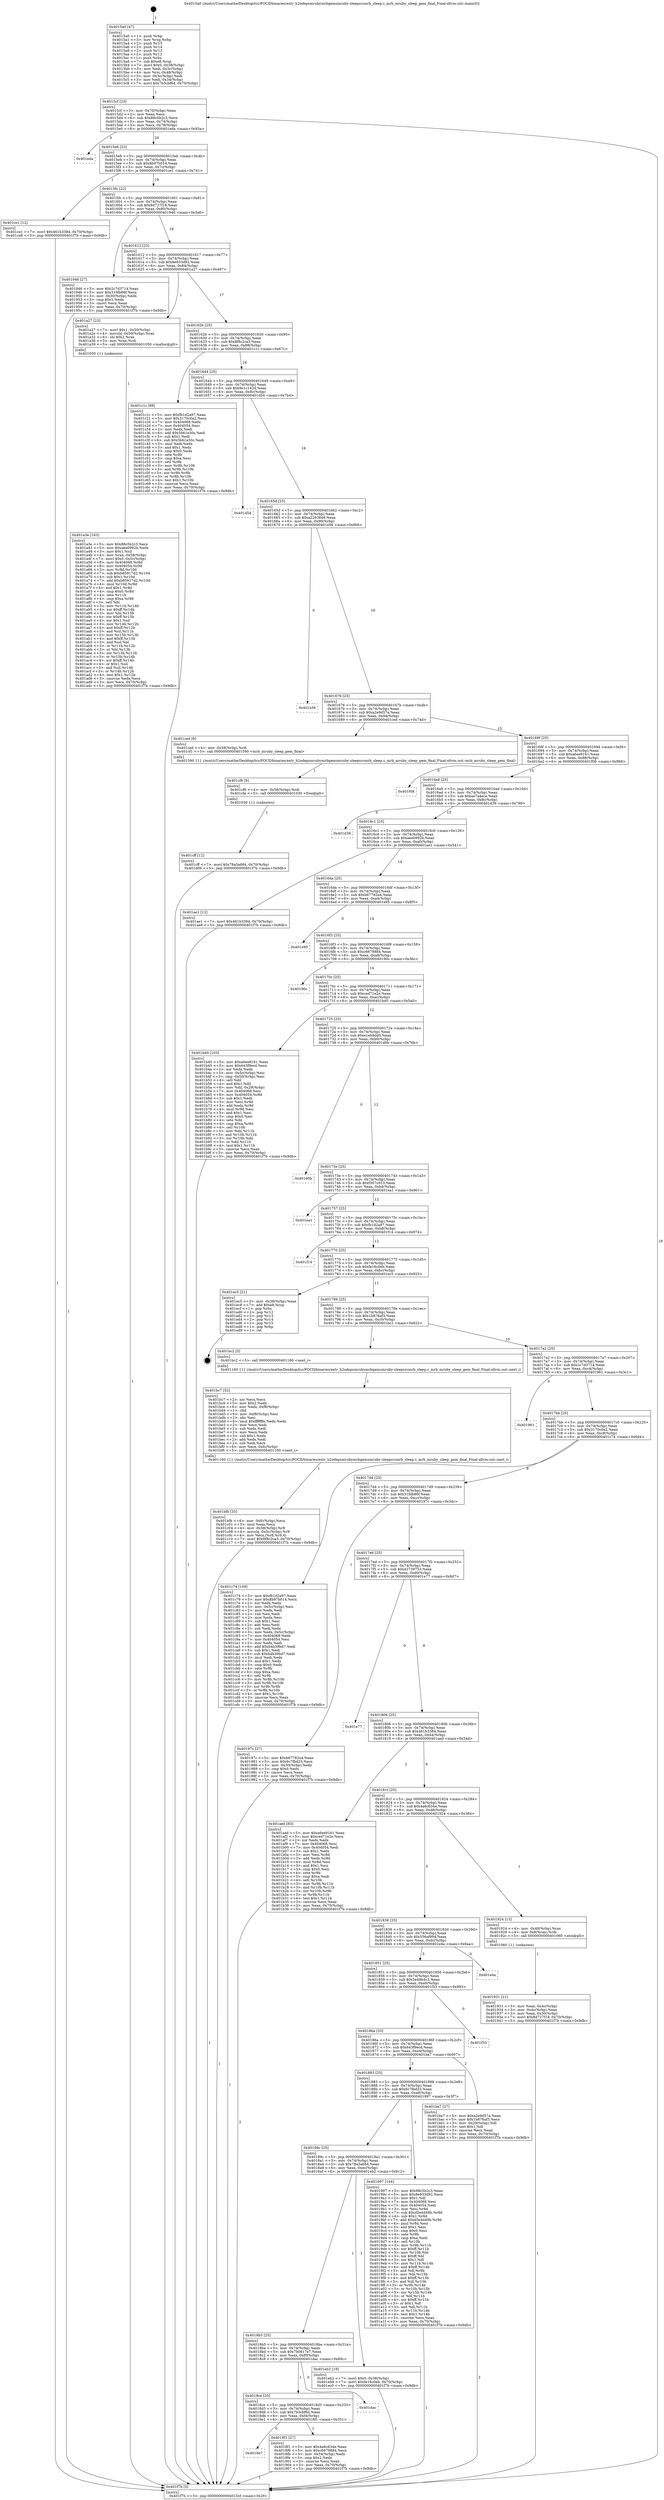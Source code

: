 digraph "0x4015a0" {
  label = "0x4015a0 (/mnt/c/Users/mathe/Desktop/tcc/POCII/binaries/extr_h2odepsmrubymrbgemsmruby-sleepsrcmrb_sleep.c_mrb_mruby_sleep_gem_final_Final-ollvm.out::main(0))"
  labelloc = "t"
  node[shape=record]

  Entry [label="",width=0.3,height=0.3,shape=circle,fillcolor=black,style=filled]
  "0x4015cf" [label="{
     0x4015cf [23]\l
     | [instrs]\l
     &nbsp;&nbsp;0x4015cf \<+3\>: mov -0x70(%rbp),%eax\l
     &nbsp;&nbsp;0x4015d2 \<+2\>: mov %eax,%ecx\l
     &nbsp;&nbsp;0x4015d4 \<+6\>: sub $0x88c5b2c3,%ecx\l
     &nbsp;&nbsp;0x4015da \<+3\>: mov %eax,-0x74(%rbp)\l
     &nbsp;&nbsp;0x4015dd \<+3\>: mov %ecx,-0x78(%rbp)\l
     &nbsp;&nbsp;0x4015e0 \<+6\>: je 0000000000401eda \<main+0x93a\>\l
  }"]
  "0x401eda" [label="{
     0x401eda\l
  }", style=dashed]
  "0x4015e6" [label="{
     0x4015e6 [22]\l
     | [instrs]\l
     &nbsp;&nbsp;0x4015e6 \<+5\>: jmp 00000000004015eb \<main+0x4b\>\l
     &nbsp;&nbsp;0x4015eb \<+3\>: mov -0x74(%rbp),%eax\l
     &nbsp;&nbsp;0x4015ee \<+5\>: sub $0x8b97b014,%eax\l
     &nbsp;&nbsp;0x4015f3 \<+3\>: mov %eax,-0x7c(%rbp)\l
     &nbsp;&nbsp;0x4015f6 \<+6\>: je 0000000000401ce1 \<main+0x741\>\l
  }"]
  Exit [label="",width=0.3,height=0.3,shape=circle,fillcolor=black,style=filled,peripheries=2]
  "0x401ce1" [label="{
     0x401ce1 [12]\l
     | [instrs]\l
     &nbsp;&nbsp;0x401ce1 \<+7\>: movl $0x461b3384,-0x70(%rbp)\l
     &nbsp;&nbsp;0x401ce8 \<+5\>: jmp 0000000000401f7b \<main+0x9db\>\l
  }"]
  "0x4015fc" [label="{
     0x4015fc [22]\l
     | [instrs]\l
     &nbsp;&nbsp;0x4015fc \<+5\>: jmp 0000000000401601 \<main+0x61\>\l
     &nbsp;&nbsp;0x401601 \<+3\>: mov -0x74(%rbp),%eax\l
     &nbsp;&nbsp;0x401604 \<+5\>: sub $0x8d727f18,%eax\l
     &nbsp;&nbsp;0x401609 \<+3\>: mov %eax,-0x80(%rbp)\l
     &nbsp;&nbsp;0x40160c \<+6\>: je 0000000000401946 \<main+0x3a6\>\l
  }"]
  "0x401cff" [label="{
     0x401cff [12]\l
     | [instrs]\l
     &nbsp;&nbsp;0x401cff \<+7\>: movl $0x78a5a684,-0x70(%rbp)\l
     &nbsp;&nbsp;0x401d06 \<+5\>: jmp 0000000000401f7b \<main+0x9db\>\l
  }"]
  "0x401946" [label="{
     0x401946 [27]\l
     | [instrs]\l
     &nbsp;&nbsp;0x401946 \<+5\>: mov $0x2c7d3714,%eax\l
     &nbsp;&nbsp;0x40194b \<+5\>: mov $0x31fdb86f,%ecx\l
     &nbsp;&nbsp;0x401950 \<+3\>: mov -0x30(%rbp),%edx\l
     &nbsp;&nbsp;0x401953 \<+3\>: cmp $0x1,%edx\l
     &nbsp;&nbsp;0x401956 \<+3\>: cmovl %ecx,%eax\l
     &nbsp;&nbsp;0x401959 \<+3\>: mov %eax,-0x70(%rbp)\l
     &nbsp;&nbsp;0x40195c \<+5\>: jmp 0000000000401f7b \<main+0x9db\>\l
  }"]
  "0x401612" [label="{
     0x401612 [25]\l
     | [instrs]\l
     &nbsp;&nbsp;0x401612 \<+5\>: jmp 0000000000401617 \<main+0x77\>\l
     &nbsp;&nbsp;0x401617 \<+3\>: mov -0x74(%rbp),%eax\l
     &nbsp;&nbsp;0x40161a \<+5\>: sub $0x8e933d92,%eax\l
     &nbsp;&nbsp;0x40161f \<+6\>: mov %eax,-0x84(%rbp)\l
     &nbsp;&nbsp;0x401625 \<+6\>: je 0000000000401a27 \<main+0x487\>\l
  }"]
  "0x401cf6" [label="{
     0x401cf6 [9]\l
     | [instrs]\l
     &nbsp;&nbsp;0x401cf6 \<+4\>: mov -0x58(%rbp),%rdi\l
     &nbsp;&nbsp;0x401cfa \<+5\>: call 0000000000401030 \<free@plt\>\l
     | [calls]\l
     &nbsp;&nbsp;0x401030 \{1\} (unknown)\l
  }"]
  "0x401a27" [label="{
     0x401a27 [23]\l
     | [instrs]\l
     &nbsp;&nbsp;0x401a27 \<+7\>: movl $0x1,-0x50(%rbp)\l
     &nbsp;&nbsp;0x401a2e \<+4\>: movslq -0x50(%rbp),%rax\l
     &nbsp;&nbsp;0x401a32 \<+4\>: shl $0x2,%rax\l
     &nbsp;&nbsp;0x401a36 \<+3\>: mov %rax,%rdi\l
     &nbsp;&nbsp;0x401a39 \<+5\>: call 0000000000401050 \<malloc@plt\>\l
     | [calls]\l
     &nbsp;&nbsp;0x401050 \{1\} (unknown)\l
  }"]
  "0x40162b" [label="{
     0x40162b [25]\l
     | [instrs]\l
     &nbsp;&nbsp;0x40162b \<+5\>: jmp 0000000000401630 \<main+0x90\>\l
     &nbsp;&nbsp;0x401630 \<+3\>: mov -0x74(%rbp),%eax\l
     &nbsp;&nbsp;0x401633 \<+5\>: sub $0x8f8c2ca3,%eax\l
     &nbsp;&nbsp;0x401638 \<+6\>: mov %eax,-0x88(%rbp)\l
     &nbsp;&nbsp;0x40163e \<+6\>: je 0000000000401c1c \<main+0x67c\>\l
  }"]
  "0x401bfb" [label="{
     0x401bfb [33]\l
     | [instrs]\l
     &nbsp;&nbsp;0x401bfb \<+6\>: mov -0xfc(%rbp),%ecx\l
     &nbsp;&nbsp;0x401c01 \<+3\>: imul %eax,%ecx\l
     &nbsp;&nbsp;0x401c04 \<+4\>: mov -0x58(%rbp),%r8\l
     &nbsp;&nbsp;0x401c08 \<+4\>: movslq -0x5c(%rbp),%r9\l
     &nbsp;&nbsp;0x401c0c \<+4\>: mov %ecx,(%r8,%r9,4)\l
     &nbsp;&nbsp;0x401c10 \<+7\>: movl $0x8f8c2ca3,-0x70(%rbp)\l
     &nbsp;&nbsp;0x401c17 \<+5\>: jmp 0000000000401f7b \<main+0x9db\>\l
  }"]
  "0x401c1c" [label="{
     0x401c1c [88]\l
     | [instrs]\l
     &nbsp;&nbsp;0x401c1c \<+5\>: mov $0xfb1d2a97,%eax\l
     &nbsp;&nbsp;0x401c21 \<+5\>: mov $0x3170c0a2,%ecx\l
     &nbsp;&nbsp;0x401c26 \<+7\>: mov 0x404068,%edx\l
     &nbsp;&nbsp;0x401c2d \<+7\>: mov 0x404054,%esi\l
     &nbsp;&nbsp;0x401c34 \<+2\>: mov %edx,%edi\l
     &nbsp;&nbsp;0x401c36 \<+6\>: add $0x5b61e30c,%edi\l
     &nbsp;&nbsp;0x401c3c \<+3\>: sub $0x1,%edi\l
     &nbsp;&nbsp;0x401c3f \<+6\>: sub $0x5b61e30c,%edi\l
     &nbsp;&nbsp;0x401c45 \<+3\>: imul %edi,%edx\l
     &nbsp;&nbsp;0x401c48 \<+3\>: and $0x1,%edx\l
     &nbsp;&nbsp;0x401c4b \<+3\>: cmp $0x0,%edx\l
     &nbsp;&nbsp;0x401c4e \<+4\>: sete %r8b\l
     &nbsp;&nbsp;0x401c52 \<+3\>: cmp $0xa,%esi\l
     &nbsp;&nbsp;0x401c55 \<+4\>: setl %r9b\l
     &nbsp;&nbsp;0x401c59 \<+3\>: mov %r8b,%r10b\l
     &nbsp;&nbsp;0x401c5c \<+3\>: and %r9b,%r10b\l
     &nbsp;&nbsp;0x401c5f \<+3\>: xor %r9b,%r8b\l
     &nbsp;&nbsp;0x401c62 \<+3\>: or %r8b,%r10b\l
     &nbsp;&nbsp;0x401c65 \<+4\>: test $0x1,%r10b\l
     &nbsp;&nbsp;0x401c69 \<+3\>: cmovne %ecx,%eax\l
     &nbsp;&nbsp;0x401c6c \<+3\>: mov %eax,-0x70(%rbp)\l
     &nbsp;&nbsp;0x401c6f \<+5\>: jmp 0000000000401f7b \<main+0x9db\>\l
  }"]
  "0x401644" [label="{
     0x401644 [25]\l
     | [instrs]\l
     &nbsp;&nbsp;0x401644 \<+5\>: jmp 0000000000401649 \<main+0xa9\>\l
     &nbsp;&nbsp;0x401649 \<+3\>: mov -0x74(%rbp),%eax\l
     &nbsp;&nbsp;0x40164c \<+5\>: sub $0x9e1c142d,%eax\l
     &nbsp;&nbsp;0x401651 \<+6\>: mov %eax,-0x8c(%rbp)\l
     &nbsp;&nbsp;0x401657 \<+6\>: je 0000000000401d54 \<main+0x7b4\>\l
  }"]
  "0x401bc7" [label="{
     0x401bc7 [52]\l
     | [instrs]\l
     &nbsp;&nbsp;0x401bc7 \<+2\>: xor %ecx,%ecx\l
     &nbsp;&nbsp;0x401bc9 \<+5\>: mov $0x2,%edx\l
     &nbsp;&nbsp;0x401bce \<+6\>: mov %edx,-0xf8(%rbp)\l
     &nbsp;&nbsp;0x401bd4 \<+1\>: cltd\l
     &nbsp;&nbsp;0x401bd5 \<+6\>: mov -0xf8(%rbp),%esi\l
     &nbsp;&nbsp;0x401bdb \<+2\>: idiv %esi\l
     &nbsp;&nbsp;0x401bdd \<+6\>: imul $0xfffffffe,%edx,%edx\l
     &nbsp;&nbsp;0x401be3 \<+2\>: mov %ecx,%edi\l
     &nbsp;&nbsp;0x401be5 \<+2\>: sub %edx,%edi\l
     &nbsp;&nbsp;0x401be7 \<+2\>: mov %ecx,%edx\l
     &nbsp;&nbsp;0x401be9 \<+3\>: sub $0x1,%edx\l
     &nbsp;&nbsp;0x401bec \<+2\>: add %edx,%edi\l
     &nbsp;&nbsp;0x401bee \<+2\>: sub %edi,%ecx\l
     &nbsp;&nbsp;0x401bf0 \<+6\>: mov %ecx,-0xfc(%rbp)\l
     &nbsp;&nbsp;0x401bf6 \<+5\>: call 0000000000401160 \<next_i\>\l
     | [calls]\l
     &nbsp;&nbsp;0x401160 \{1\} (/mnt/c/Users/mathe/Desktop/tcc/POCII/binaries/extr_h2odepsmrubymrbgemsmruby-sleepsrcmrb_sleep.c_mrb_mruby_sleep_gem_final_Final-ollvm.out::next_i)\l
  }"]
  "0x401d54" [label="{
     0x401d54\l
  }", style=dashed]
  "0x40165d" [label="{
     0x40165d [25]\l
     | [instrs]\l
     &nbsp;&nbsp;0x40165d \<+5\>: jmp 0000000000401662 \<main+0xc2\>\l
     &nbsp;&nbsp;0x401662 \<+3\>: mov -0x74(%rbp),%eax\l
     &nbsp;&nbsp;0x401665 \<+5\>: sub $0xa2263848,%eax\l
     &nbsp;&nbsp;0x40166a \<+6\>: mov %eax,-0x90(%rbp)\l
     &nbsp;&nbsp;0x401670 \<+6\>: je 0000000000401e56 \<main+0x8b6\>\l
  }"]
  "0x401a3e" [label="{
     0x401a3e [163]\l
     | [instrs]\l
     &nbsp;&nbsp;0x401a3e \<+5\>: mov $0x88c5b2c3,%ecx\l
     &nbsp;&nbsp;0x401a43 \<+5\>: mov $0xaee0992b,%edx\l
     &nbsp;&nbsp;0x401a48 \<+3\>: mov $0x1,%sil\l
     &nbsp;&nbsp;0x401a4b \<+4\>: mov %rax,-0x58(%rbp)\l
     &nbsp;&nbsp;0x401a4f \<+7\>: movl $0x0,-0x5c(%rbp)\l
     &nbsp;&nbsp;0x401a56 \<+8\>: mov 0x404068,%r8d\l
     &nbsp;&nbsp;0x401a5e \<+8\>: mov 0x404054,%r9d\l
     &nbsp;&nbsp;0x401a66 \<+3\>: mov %r8d,%r10d\l
     &nbsp;&nbsp;0x401a69 \<+7\>: sub $0xb85917d2,%r10d\l
     &nbsp;&nbsp;0x401a70 \<+4\>: sub $0x1,%r10d\l
     &nbsp;&nbsp;0x401a74 \<+7\>: add $0xb85917d2,%r10d\l
     &nbsp;&nbsp;0x401a7b \<+4\>: imul %r10d,%r8d\l
     &nbsp;&nbsp;0x401a7f \<+4\>: and $0x1,%r8d\l
     &nbsp;&nbsp;0x401a83 \<+4\>: cmp $0x0,%r8d\l
     &nbsp;&nbsp;0x401a87 \<+4\>: sete %r11b\l
     &nbsp;&nbsp;0x401a8b \<+4\>: cmp $0xa,%r9d\l
     &nbsp;&nbsp;0x401a8f \<+3\>: setl %bl\l
     &nbsp;&nbsp;0x401a92 \<+3\>: mov %r11b,%r14b\l
     &nbsp;&nbsp;0x401a95 \<+4\>: xor $0xff,%r14b\l
     &nbsp;&nbsp;0x401a99 \<+3\>: mov %bl,%r15b\l
     &nbsp;&nbsp;0x401a9c \<+4\>: xor $0xff,%r15b\l
     &nbsp;&nbsp;0x401aa0 \<+4\>: xor $0x1,%sil\l
     &nbsp;&nbsp;0x401aa4 \<+3\>: mov %r14b,%r12b\l
     &nbsp;&nbsp;0x401aa7 \<+4\>: and $0xff,%r12b\l
     &nbsp;&nbsp;0x401aab \<+3\>: and %sil,%r11b\l
     &nbsp;&nbsp;0x401aae \<+3\>: mov %r15b,%r13b\l
     &nbsp;&nbsp;0x401ab1 \<+4\>: and $0xff,%r13b\l
     &nbsp;&nbsp;0x401ab5 \<+3\>: and %sil,%bl\l
     &nbsp;&nbsp;0x401ab8 \<+3\>: or %r11b,%r12b\l
     &nbsp;&nbsp;0x401abb \<+3\>: or %bl,%r13b\l
     &nbsp;&nbsp;0x401abe \<+3\>: xor %r13b,%r12b\l
     &nbsp;&nbsp;0x401ac1 \<+3\>: or %r15b,%r14b\l
     &nbsp;&nbsp;0x401ac4 \<+4\>: xor $0xff,%r14b\l
     &nbsp;&nbsp;0x401ac8 \<+4\>: or $0x1,%sil\l
     &nbsp;&nbsp;0x401acc \<+3\>: and %sil,%r14b\l
     &nbsp;&nbsp;0x401acf \<+3\>: or %r14b,%r12b\l
     &nbsp;&nbsp;0x401ad2 \<+4\>: test $0x1,%r12b\l
     &nbsp;&nbsp;0x401ad6 \<+3\>: cmovne %edx,%ecx\l
     &nbsp;&nbsp;0x401ad9 \<+3\>: mov %ecx,-0x70(%rbp)\l
     &nbsp;&nbsp;0x401adc \<+5\>: jmp 0000000000401f7b \<main+0x9db\>\l
  }"]
  "0x401e56" [label="{
     0x401e56\l
  }", style=dashed]
  "0x401676" [label="{
     0x401676 [25]\l
     | [instrs]\l
     &nbsp;&nbsp;0x401676 \<+5\>: jmp 000000000040167b \<main+0xdb\>\l
     &nbsp;&nbsp;0x40167b \<+3\>: mov -0x74(%rbp),%eax\l
     &nbsp;&nbsp;0x40167e \<+5\>: sub $0xa2e9d57a,%eax\l
     &nbsp;&nbsp;0x401683 \<+6\>: mov %eax,-0x94(%rbp)\l
     &nbsp;&nbsp;0x401689 \<+6\>: je 0000000000401ced \<main+0x74d\>\l
  }"]
  "0x401931" [label="{
     0x401931 [21]\l
     | [instrs]\l
     &nbsp;&nbsp;0x401931 \<+3\>: mov %eax,-0x4c(%rbp)\l
     &nbsp;&nbsp;0x401934 \<+3\>: mov -0x4c(%rbp),%eax\l
     &nbsp;&nbsp;0x401937 \<+3\>: mov %eax,-0x30(%rbp)\l
     &nbsp;&nbsp;0x40193a \<+7\>: movl $0x8d727f18,-0x70(%rbp)\l
     &nbsp;&nbsp;0x401941 \<+5\>: jmp 0000000000401f7b \<main+0x9db\>\l
  }"]
  "0x401ced" [label="{
     0x401ced [9]\l
     | [instrs]\l
     &nbsp;&nbsp;0x401ced \<+4\>: mov -0x58(%rbp),%rdi\l
     &nbsp;&nbsp;0x401cf1 \<+5\>: call 0000000000401590 \<mrb_mruby_sleep_gem_final\>\l
     | [calls]\l
     &nbsp;&nbsp;0x401590 \{1\} (/mnt/c/Users/mathe/Desktop/tcc/POCII/binaries/extr_h2odepsmrubymrbgemsmruby-sleepsrcmrb_sleep.c_mrb_mruby_sleep_gem_final_Final-ollvm.out::mrb_mruby_sleep_gem_final)\l
  }"]
  "0x40168f" [label="{
     0x40168f [25]\l
     | [instrs]\l
     &nbsp;&nbsp;0x40168f \<+5\>: jmp 0000000000401694 \<main+0xf4\>\l
     &nbsp;&nbsp;0x401694 \<+3\>: mov -0x74(%rbp),%eax\l
     &nbsp;&nbsp;0x401697 \<+5\>: sub $0xa6ee9161,%eax\l
     &nbsp;&nbsp;0x40169c \<+6\>: mov %eax,-0x98(%rbp)\l
     &nbsp;&nbsp;0x4016a2 \<+6\>: je 0000000000401f08 \<main+0x968\>\l
  }"]
  "0x4015a0" [label="{
     0x4015a0 [47]\l
     | [instrs]\l
     &nbsp;&nbsp;0x4015a0 \<+1\>: push %rbp\l
     &nbsp;&nbsp;0x4015a1 \<+3\>: mov %rsp,%rbp\l
     &nbsp;&nbsp;0x4015a4 \<+2\>: push %r15\l
     &nbsp;&nbsp;0x4015a6 \<+2\>: push %r14\l
     &nbsp;&nbsp;0x4015a8 \<+2\>: push %r13\l
     &nbsp;&nbsp;0x4015aa \<+2\>: push %r12\l
     &nbsp;&nbsp;0x4015ac \<+1\>: push %rbx\l
     &nbsp;&nbsp;0x4015ad \<+7\>: sub $0xe8,%rsp\l
     &nbsp;&nbsp;0x4015b4 \<+7\>: movl $0x0,-0x38(%rbp)\l
     &nbsp;&nbsp;0x4015bb \<+3\>: mov %edi,-0x3c(%rbp)\l
     &nbsp;&nbsp;0x4015be \<+4\>: mov %rsi,-0x48(%rbp)\l
     &nbsp;&nbsp;0x4015c2 \<+3\>: mov -0x3c(%rbp),%edi\l
     &nbsp;&nbsp;0x4015c5 \<+3\>: mov %edi,-0x34(%rbp)\l
     &nbsp;&nbsp;0x4015c8 \<+7\>: movl $0x7b3cbf6d,-0x70(%rbp)\l
  }"]
  "0x401f08" [label="{
     0x401f08\l
  }", style=dashed]
  "0x4016a8" [label="{
     0x4016a8 [25]\l
     | [instrs]\l
     &nbsp;&nbsp;0x4016a8 \<+5\>: jmp 00000000004016ad \<main+0x10d\>\l
     &nbsp;&nbsp;0x4016ad \<+3\>: mov -0x74(%rbp),%eax\l
     &nbsp;&nbsp;0x4016b0 \<+5\>: sub $0xae7a4ece,%eax\l
     &nbsp;&nbsp;0x4016b5 \<+6\>: mov %eax,-0x9c(%rbp)\l
     &nbsp;&nbsp;0x4016bb \<+6\>: je 0000000000401d39 \<main+0x799\>\l
  }"]
  "0x401f7b" [label="{
     0x401f7b [5]\l
     | [instrs]\l
     &nbsp;&nbsp;0x401f7b \<+5\>: jmp 00000000004015cf \<main+0x2f\>\l
  }"]
  "0x401d39" [label="{
     0x401d39\l
  }", style=dashed]
  "0x4016c1" [label="{
     0x4016c1 [25]\l
     | [instrs]\l
     &nbsp;&nbsp;0x4016c1 \<+5\>: jmp 00000000004016c6 \<main+0x126\>\l
     &nbsp;&nbsp;0x4016c6 \<+3\>: mov -0x74(%rbp),%eax\l
     &nbsp;&nbsp;0x4016c9 \<+5\>: sub $0xaee0992b,%eax\l
     &nbsp;&nbsp;0x4016ce \<+6\>: mov %eax,-0xa0(%rbp)\l
     &nbsp;&nbsp;0x4016d4 \<+6\>: je 0000000000401ae1 \<main+0x541\>\l
  }"]
  "0x4018e7" [label="{
     0x4018e7\l
  }", style=dashed]
  "0x401ae1" [label="{
     0x401ae1 [12]\l
     | [instrs]\l
     &nbsp;&nbsp;0x401ae1 \<+7\>: movl $0x461b3384,-0x70(%rbp)\l
     &nbsp;&nbsp;0x401ae8 \<+5\>: jmp 0000000000401f7b \<main+0x9db\>\l
  }"]
  "0x4016da" [label="{
     0x4016da [25]\l
     | [instrs]\l
     &nbsp;&nbsp;0x4016da \<+5\>: jmp 00000000004016df \<main+0x13f\>\l
     &nbsp;&nbsp;0x4016df \<+3\>: mov -0x74(%rbp),%eax\l
     &nbsp;&nbsp;0x4016e2 \<+5\>: sub $0xb67782a4,%eax\l
     &nbsp;&nbsp;0x4016e7 \<+6\>: mov %eax,-0xa4(%rbp)\l
     &nbsp;&nbsp;0x4016ed \<+6\>: je 0000000000401e95 \<main+0x8f5\>\l
  }"]
  "0x4018f1" [label="{
     0x4018f1 [27]\l
     | [instrs]\l
     &nbsp;&nbsp;0x4018f1 \<+5\>: mov $0x4a6c634e,%eax\l
     &nbsp;&nbsp;0x4018f6 \<+5\>: mov $0xc6679884,%ecx\l
     &nbsp;&nbsp;0x4018fb \<+3\>: mov -0x34(%rbp),%edx\l
     &nbsp;&nbsp;0x4018fe \<+3\>: cmp $0x2,%edx\l
     &nbsp;&nbsp;0x401901 \<+3\>: cmovne %ecx,%eax\l
     &nbsp;&nbsp;0x401904 \<+3\>: mov %eax,-0x70(%rbp)\l
     &nbsp;&nbsp;0x401907 \<+5\>: jmp 0000000000401f7b \<main+0x9db\>\l
  }"]
  "0x401e95" [label="{
     0x401e95\l
  }", style=dashed]
  "0x4016f3" [label="{
     0x4016f3 [25]\l
     | [instrs]\l
     &nbsp;&nbsp;0x4016f3 \<+5\>: jmp 00000000004016f8 \<main+0x158\>\l
     &nbsp;&nbsp;0x4016f8 \<+3\>: mov -0x74(%rbp),%eax\l
     &nbsp;&nbsp;0x4016fb \<+5\>: sub $0xc6679884,%eax\l
     &nbsp;&nbsp;0x401700 \<+6\>: mov %eax,-0xa8(%rbp)\l
     &nbsp;&nbsp;0x401706 \<+6\>: je 000000000040190c \<main+0x36c\>\l
  }"]
  "0x4018ce" [label="{
     0x4018ce [25]\l
     | [instrs]\l
     &nbsp;&nbsp;0x4018ce \<+5\>: jmp 00000000004018d3 \<main+0x333\>\l
     &nbsp;&nbsp;0x4018d3 \<+3\>: mov -0x74(%rbp),%eax\l
     &nbsp;&nbsp;0x4018d6 \<+5\>: sub $0x7b3cbf6d,%eax\l
     &nbsp;&nbsp;0x4018db \<+6\>: mov %eax,-0xf4(%rbp)\l
     &nbsp;&nbsp;0x4018e1 \<+6\>: je 00000000004018f1 \<main+0x351\>\l
  }"]
  "0x40190c" [label="{
     0x40190c\l
  }", style=dashed]
  "0x40170c" [label="{
     0x40170c [25]\l
     | [instrs]\l
     &nbsp;&nbsp;0x40170c \<+5\>: jmp 0000000000401711 \<main+0x171\>\l
     &nbsp;&nbsp;0x401711 \<+3\>: mov -0x74(%rbp),%eax\l
     &nbsp;&nbsp;0x401714 \<+5\>: sub $0xced71e2e,%eax\l
     &nbsp;&nbsp;0x401719 \<+6\>: mov %eax,-0xac(%rbp)\l
     &nbsp;&nbsp;0x40171f \<+6\>: je 0000000000401b40 \<main+0x5a0\>\l
  }"]
  "0x401dac" [label="{
     0x401dac\l
  }", style=dashed]
  "0x401b40" [label="{
     0x401b40 [103]\l
     | [instrs]\l
     &nbsp;&nbsp;0x401b40 \<+5\>: mov $0xa6ee9161,%eax\l
     &nbsp;&nbsp;0x401b45 \<+5\>: mov $0x643f9ecd,%ecx\l
     &nbsp;&nbsp;0x401b4a \<+2\>: xor %edx,%edx\l
     &nbsp;&nbsp;0x401b4c \<+3\>: mov -0x5c(%rbp),%esi\l
     &nbsp;&nbsp;0x401b4f \<+3\>: cmp -0x50(%rbp),%esi\l
     &nbsp;&nbsp;0x401b52 \<+4\>: setl %dil\l
     &nbsp;&nbsp;0x401b56 \<+4\>: and $0x1,%dil\l
     &nbsp;&nbsp;0x401b5a \<+4\>: mov %dil,-0x29(%rbp)\l
     &nbsp;&nbsp;0x401b5e \<+7\>: mov 0x404068,%esi\l
     &nbsp;&nbsp;0x401b65 \<+8\>: mov 0x404054,%r8d\l
     &nbsp;&nbsp;0x401b6d \<+3\>: sub $0x1,%edx\l
     &nbsp;&nbsp;0x401b70 \<+3\>: mov %esi,%r9d\l
     &nbsp;&nbsp;0x401b73 \<+3\>: add %edx,%r9d\l
     &nbsp;&nbsp;0x401b76 \<+4\>: imul %r9d,%esi\l
     &nbsp;&nbsp;0x401b7a \<+3\>: and $0x1,%esi\l
     &nbsp;&nbsp;0x401b7d \<+3\>: cmp $0x0,%esi\l
     &nbsp;&nbsp;0x401b80 \<+4\>: sete %dil\l
     &nbsp;&nbsp;0x401b84 \<+4\>: cmp $0xa,%r8d\l
     &nbsp;&nbsp;0x401b88 \<+4\>: setl %r10b\l
     &nbsp;&nbsp;0x401b8c \<+3\>: mov %dil,%r11b\l
     &nbsp;&nbsp;0x401b8f \<+3\>: and %r10b,%r11b\l
     &nbsp;&nbsp;0x401b92 \<+3\>: xor %r10b,%dil\l
     &nbsp;&nbsp;0x401b95 \<+3\>: or %dil,%r11b\l
     &nbsp;&nbsp;0x401b98 \<+4\>: test $0x1,%r11b\l
     &nbsp;&nbsp;0x401b9c \<+3\>: cmovne %ecx,%eax\l
     &nbsp;&nbsp;0x401b9f \<+3\>: mov %eax,-0x70(%rbp)\l
     &nbsp;&nbsp;0x401ba2 \<+5\>: jmp 0000000000401f7b \<main+0x9db\>\l
  }"]
  "0x401725" [label="{
     0x401725 [25]\l
     | [instrs]\l
     &nbsp;&nbsp;0x401725 \<+5\>: jmp 000000000040172a \<main+0x18a\>\l
     &nbsp;&nbsp;0x40172a \<+3\>: mov -0x74(%rbp),%eax\l
     &nbsp;&nbsp;0x40172d \<+5\>: sub $0xe1eb9dd0,%eax\l
     &nbsp;&nbsp;0x401732 \<+6\>: mov %eax,-0xb0(%rbp)\l
     &nbsp;&nbsp;0x401738 \<+6\>: je 0000000000401d0b \<main+0x76b\>\l
  }"]
  "0x4018b5" [label="{
     0x4018b5 [25]\l
     | [instrs]\l
     &nbsp;&nbsp;0x4018b5 \<+5\>: jmp 00000000004018ba \<main+0x31a\>\l
     &nbsp;&nbsp;0x4018ba \<+3\>: mov -0x74(%rbp),%eax\l
     &nbsp;&nbsp;0x4018bd \<+5\>: sub $0x7b0817e7,%eax\l
     &nbsp;&nbsp;0x4018c2 \<+6\>: mov %eax,-0xf0(%rbp)\l
     &nbsp;&nbsp;0x4018c8 \<+6\>: je 0000000000401dac \<main+0x80c\>\l
  }"]
  "0x401d0b" [label="{
     0x401d0b\l
  }", style=dashed]
  "0x40173e" [label="{
     0x40173e [25]\l
     | [instrs]\l
     &nbsp;&nbsp;0x40173e \<+5\>: jmp 0000000000401743 \<main+0x1a3\>\l
     &nbsp;&nbsp;0x401743 \<+3\>: mov -0x74(%rbp),%eax\l
     &nbsp;&nbsp;0x401746 \<+5\>: sub $0xf307c913,%eax\l
     &nbsp;&nbsp;0x40174b \<+6\>: mov %eax,-0xb4(%rbp)\l
     &nbsp;&nbsp;0x401751 \<+6\>: je 0000000000401ea1 \<main+0x901\>\l
  }"]
  "0x401eb2" [label="{
     0x401eb2 [19]\l
     | [instrs]\l
     &nbsp;&nbsp;0x401eb2 \<+7\>: movl $0x0,-0x38(%rbp)\l
     &nbsp;&nbsp;0x401eb9 \<+7\>: movl $0xfe16c0eb,-0x70(%rbp)\l
     &nbsp;&nbsp;0x401ec0 \<+5\>: jmp 0000000000401f7b \<main+0x9db\>\l
  }"]
  "0x401ea1" [label="{
     0x401ea1\l
  }", style=dashed]
  "0x401757" [label="{
     0x401757 [25]\l
     | [instrs]\l
     &nbsp;&nbsp;0x401757 \<+5\>: jmp 000000000040175c \<main+0x1bc\>\l
     &nbsp;&nbsp;0x40175c \<+3\>: mov -0x74(%rbp),%eax\l
     &nbsp;&nbsp;0x40175f \<+5\>: sub $0xfb1d2a97,%eax\l
     &nbsp;&nbsp;0x401764 \<+6\>: mov %eax,-0xb8(%rbp)\l
     &nbsp;&nbsp;0x40176a \<+6\>: je 0000000000401f14 \<main+0x974\>\l
  }"]
  "0x40189c" [label="{
     0x40189c [25]\l
     | [instrs]\l
     &nbsp;&nbsp;0x40189c \<+5\>: jmp 00000000004018a1 \<main+0x301\>\l
     &nbsp;&nbsp;0x4018a1 \<+3\>: mov -0x74(%rbp),%eax\l
     &nbsp;&nbsp;0x4018a4 \<+5\>: sub $0x78a5a684,%eax\l
     &nbsp;&nbsp;0x4018a9 \<+6\>: mov %eax,-0xec(%rbp)\l
     &nbsp;&nbsp;0x4018af \<+6\>: je 0000000000401eb2 \<main+0x912\>\l
  }"]
  "0x401f14" [label="{
     0x401f14\l
  }", style=dashed]
  "0x401770" [label="{
     0x401770 [25]\l
     | [instrs]\l
     &nbsp;&nbsp;0x401770 \<+5\>: jmp 0000000000401775 \<main+0x1d5\>\l
     &nbsp;&nbsp;0x401775 \<+3\>: mov -0x74(%rbp),%eax\l
     &nbsp;&nbsp;0x401778 \<+5\>: sub $0xfe16c0eb,%eax\l
     &nbsp;&nbsp;0x40177d \<+6\>: mov %eax,-0xbc(%rbp)\l
     &nbsp;&nbsp;0x401783 \<+6\>: je 0000000000401ec5 \<main+0x925\>\l
  }"]
  "0x401997" [label="{
     0x401997 [144]\l
     | [instrs]\l
     &nbsp;&nbsp;0x401997 \<+5\>: mov $0x88c5b2c3,%eax\l
     &nbsp;&nbsp;0x40199c \<+5\>: mov $0x8e933d92,%ecx\l
     &nbsp;&nbsp;0x4019a1 \<+2\>: mov $0x1,%dl\l
     &nbsp;&nbsp;0x4019a3 \<+7\>: mov 0x404068,%esi\l
     &nbsp;&nbsp;0x4019aa \<+7\>: mov 0x404054,%edi\l
     &nbsp;&nbsp;0x4019b1 \<+3\>: mov %esi,%r8d\l
     &nbsp;&nbsp;0x4019b4 \<+7\>: sub $0xd5e4d49b,%r8d\l
     &nbsp;&nbsp;0x4019bb \<+4\>: sub $0x1,%r8d\l
     &nbsp;&nbsp;0x4019bf \<+7\>: add $0xd5e4d49b,%r8d\l
     &nbsp;&nbsp;0x4019c6 \<+4\>: imul %r8d,%esi\l
     &nbsp;&nbsp;0x4019ca \<+3\>: and $0x1,%esi\l
     &nbsp;&nbsp;0x4019cd \<+3\>: cmp $0x0,%esi\l
     &nbsp;&nbsp;0x4019d0 \<+4\>: sete %r9b\l
     &nbsp;&nbsp;0x4019d4 \<+3\>: cmp $0xa,%edi\l
     &nbsp;&nbsp;0x4019d7 \<+4\>: setl %r10b\l
     &nbsp;&nbsp;0x4019db \<+3\>: mov %r9b,%r11b\l
     &nbsp;&nbsp;0x4019de \<+4\>: xor $0xff,%r11b\l
     &nbsp;&nbsp;0x4019e2 \<+3\>: mov %r10b,%bl\l
     &nbsp;&nbsp;0x4019e5 \<+3\>: xor $0xff,%bl\l
     &nbsp;&nbsp;0x4019e8 \<+3\>: xor $0x1,%dl\l
     &nbsp;&nbsp;0x4019eb \<+3\>: mov %r11b,%r14b\l
     &nbsp;&nbsp;0x4019ee \<+4\>: and $0xff,%r14b\l
     &nbsp;&nbsp;0x4019f2 \<+3\>: and %dl,%r9b\l
     &nbsp;&nbsp;0x4019f5 \<+3\>: mov %bl,%r15b\l
     &nbsp;&nbsp;0x4019f8 \<+4\>: and $0xff,%r15b\l
     &nbsp;&nbsp;0x4019fc \<+3\>: and %dl,%r10b\l
     &nbsp;&nbsp;0x4019ff \<+3\>: or %r9b,%r14b\l
     &nbsp;&nbsp;0x401a02 \<+3\>: or %r10b,%r15b\l
     &nbsp;&nbsp;0x401a05 \<+3\>: xor %r15b,%r14b\l
     &nbsp;&nbsp;0x401a08 \<+3\>: or %bl,%r11b\l
     &nbsp;&nbsp;0x401a0b \<+4\>: xor $0xff,%r11b\l
     &nbsp;&nbsp;0x401a0f \<+3\>: or $0x1,%dl\l
     &nbsp;&nbsp;0x401a12 \<+3\>: and %dl,%r11b\l
     &nbsp;&nbsp;0x401a15 \<+3\>: or %r11b,%r14b\l
     &nbsp;&nbsp;0x401a18 \<+4\>: test $0x1,%r14b\l
     &nbsp;&nbsp;0x401a1c \<+3\>: cmovne %ecx,%eax\l
     &nbsp;&nbsp;0x401a1f \<+3\>: mov %eax,-0x70(%rbp)\l
     &nbsp;&nbsp;0x401a22 \<+5\>: jmp 0000000000401f7b \<main+0x9db\>\l
  }"]
  "0x401ec5" [label="{
     0x401ec5 [21]\l
     | [instrs]\l
     &nbsp;&nbsp;0x401ec5 \<+3\>: mov -0x38(%rbp),%eax\l
     &nbsp;&nbsp;0x401ec8 \<+7\>: add $0xe8,%rsp\l
     &nbsp;&nbsp;0x401ecf \<+1\>: pop %rbx\l
     &nbsp;&nbsp;0x401ed0 \<+2\>: pop %r12\l
     &nbsp;&nbsp;0x401ed2 \<+2\>: pop %r13\l
     &nbsp;&nbsp;0x401ed4 \<+2\>: pop %r14\l
     &nbsp;&nbsp;0x401ed6 \<+2\>: pop %r15\l
     &nbsp;&nbsp;0x401ed8 \<+1\>: pop %rbp\l
     &nbsp;&nbsp;0x401ed9 \<+1\>: ret\l
  }"]
  "0x401789" [label="{
     0x401789 [25]\l
     | [instrs]\l
     &nbsp;&nbsp;0x401789 \<+5\>: jmp 000000000040178e \<main+0x1ee\>\l
     &nbsp;&nbsp;0x40178e \<+3\>: mov -0x74(%rbp),%eax\l
     &nbsp;&nbsp;0x401791 \<+5\>: sub $0x1b876af3,%eax\l
     &nbsp;&nbsp;0x401796 \<+6\>: mov %eax,-0xc0(%rbp)\l
     &nbsp;&nbsp;0x40179c \<+6\>: je 0000000000401bc2 \<main+0x622\>\l
  }"]
  "0x401883" [label="{
     0x401883 [25]\l
     | [instrs]\l
     &nbsp;&nbsp;0x401883 \<+5\>: jmp 0000000000401888 \<main+0x2e8\>\l
     &nbsp;&nbsp;0x401888 \<+3\>: mov -0x74(%rbp),%eax\l
     &nbsp;&nbsp;0x40188b \<+5\>: sub $0x6c7fbd23,%eax\l
     &nbsp;&nbsp;0x401890 \<+6\>: mov %eax,-0xe8(%rbp)\l
     &nbsp;&nbsp;0x401896 \<+6\>: je 0000000000401997 \<main+0x3f7\>\l
  }"]
  "0x401bc2" [label="{
     0x401bc2 [5]\l
     | [instrs]\l
     &nbsp;&nbsp;0x401bc2 \<+5\>: call 0000000000401160 \<next_i\>\l
     | [calls]\l
     &nbsp;&nbsp;0x401160 \{1\} (/mnt/c/Users/mathe/Desktop/tcc/POCII/binaries/extr_h2odepsmrubymrbgemsmruby-sleepsrcmrb_sleep.c_mrb_mruby_sleep_gem_final_Final-ollvm.out::next_i)\l
  }"]
  "0x4017a2" [label="{
     0x4017a2 [25]\l
     | [instrs]\l
     &nbsp;&nbsp;0x4017a2 \<+5\>: jmp 00000000004017a7 \<main+0x207\>\l
     &nbsp;&nbsp;0x4017a7 \<+3\>: mov -0x74(%rbp),%eax\l
     &nbsp;&nbsp;0x4017aa \<+5\>: sub $0x2c7d3714,%eax\l
     &nbsp;&nbsp;0x4017af \<+6\>: mov %eax,-0xc4(%rbp)\l
     &nbsp;&nbsp;0x4017b5 \<+6\>: je 0000000000401961 \<main+0x3c1\>\l
  }"]
  "0x401ba7" [label="{
     0x401ba7 [27]\l
     | [instrs]\l
     &nbsp;&nbsp;0x401ba7 \<+5\>: mov $0xa2e9d57a,%eax\l
     &nbsp;&nbsp;0x401bac \<+5\>: mov $0x1b876af3,%ecx\l
     &nbsp;&nbsp;0x401bb1 \<+3\>: mov -0x29(%rbp),%dl\l
     &nbsp;&nbsp;0x401bb4 \<+3\>: test $0x1,%dl\l
     &nbsp;&nbsp;0x401bb7 \<+3\>: cmovne %ecx,%eax\l
     &nbsp;&nbsp;0x401bba \<+3\>: mov %eax,-0x70(%rbp)\l
     &nbsp;&nbsp;0x401bbd \<+5\>: jmp 0000000000401f7b \<main+0x9db\>\l
  }"]
  "0x401961" [label="{
     0x401961\l
  }", style=dashed]
  "0x4017bb" [label="{
     0x4017bb [25]\l
     | [instrs]\l
     &nbsp;&nbsp;0x4017bb \<+5\>: jmp 00000000004017c0 \<main+0x220\>\l
     &nbsp;&nbsp;0x4017c0 \<+3\>: mov -0x74(%rbp),%eax\l
     &nbsp;&nbsp;0x4017c3 \<+5\>: sub $0x3170c0a2,%eax\l
     &nbsp;&nbsp;0x4017c8 \<+6\>: mov %eax,-0xc8(%rbp)\l
     &nbsp;&nbsp;0x4017ce \<+6\>: je 0000000000401c74 \<main+0x6d4\>\l
  }"]
  "0x40186a" [label="{
     0x40186a [25]\l
     | [instrs]\l
     &nbsp;&nbsp;0x40186a \<+5\>: jmp 000000000040186f \<main+0x2cf\>\l
     &nbsp;&nbsp;0x40186f \<+3\>: mov -0x74(%rbp),%eax\l
     &nbsp;&nbsp;0x401872 \<+5\>: sub $0x643f9ecd,%eax\l
     &nbsp;&nbsp;0x401877 \<+6\>: mov %eax,-0xe4(%rbp)\l
     &nbsp;&nbsp;0x40187d \<+6\>: je 0000000000401ba7 \<main+0x607\>\l
  }"]
  "0x401c74" [label="{
     0x401c74 [109]\l
     | [instrs]\l
     &nbsp;&nbsp;0x401c74 \<+5\>: mov $0xfb1d2a97,%eax\l
     &nbsp;&nbsp;0x401c79 \<+5\>: mov $0x8b97b014,%ecx\l
     &nbsp;&nbsp;0x401c7e \<+2\>: xor %edx,%edx\l
     &nbsp;&nbsp;0x401c80 \<+3\>: mov -0x5c(%rbp),%esi\l
     &nbsp;&nbsp;0x401c83 \<+2\>: mov %edx,%edi\l
     &nbsp;&nbsp;0x401c85 \<+2\>: sub %esi,%edi\l
     &nbsp;&nbsp;0x401c87 \<+2\>: mov %edx,%esi\l
     &nbsp;&nbsp;0x401c89 \<+3\>: sub $0x1,%esi\l
     &nbsp;&nbsp;0x401c8c \<+2\>: add %esi,%edi\l
     &nbsp;&nbsp;0x401c8e \<+2\>: sub %edi,%edx\l
     &nbsp;&nbsp;0x401c90 \<+3\>: mov %edx,-0x5c(%rbp)\l
     &nbsp;&nbsp;0x401c93 \<+7\>: mov 0x404068,%edx\l
     &nbsp;&nbsp;0x401c9a \<+7\>: mov 0x404054,%esi\l
     &nbsp;&nbsp;0x401ca1 \<+2\>: mov %edx,%edi\l
     &nbsp;&nbsp;0x401ca3 \<+6\>: add $0xb4b39bd7,%edi\l
     &nbsp;&nbsp;0x401ca9 \<+3\>: sub $0x1,%edi\l
     &nbsp;&nbsp;0x401cac \<+6\>: sub $0xb4b39bd7,%edi\l
     &nbsp;&nbsp;0x401cb2 \<+3\>: imul %edi,%edx\l
     &nbsp;&nbsp;0x401cb5 \<+3\>: and $0x1,%edx\l
     &nbsp;&nbsp;0x401cb8 \<+3\>: cmp $0x0,%edx\l
     &nbsp;&nbsp;0x401cbb \<+4\>: sete %r8b\l
     &nbsp;&nbsp;0x401cbf \<+3\>: cmp $0xa,%esi\l
     &nbsp;&nbsp;0x401cc2 \<+4\>: setl %r9b\l
     &nbsp;&nbsp;0x401cc6 \<+3\>: mov %r8b,%r10b\l
     &nbsp;&nbsp;0x401cc9 \<+3\>: and %r9b,%r10b\l
     &nbsp;&nbsp;0x401ccc \<+3\>: xor %r9b,%r8b\l
     &nbsp;&nbsp;0x401ccf \<+3\>: or %r8b,%r10b\l
     &nbsp;&nbsp;0x401cd2 \<+4\>: test $0x1,%r10b\l
     &nbsp;&nbsp;0x401cd6 \<+3\>: cmovne %ecx,%eax\l
     &nbsp;&nbsp;0x401cd9 \<+3\>: mov %eax,-0x70(%rbp)\l
     &nbsp;&nbsp;0x401cdc \<+5\>: jmp 0000000000401f7b \<main+0x9db\>\l
  }"]
  "0x4017d4" [label="{
     0x4017d4 [25]\l
     | [instrs]\l
     &nbsp;&nbsp;0x4017d4 \<+5\>: jmp 00000000004017d9 \<main+0x239\>\l
     &nbsp;&nbsp;0x4017d9 \<+3\>: mov -0x74(%rbp),%eax\l
     &nbsp;&nbsp;0x4017dc \<+5\>: sub $0x31fdb86f,%eax\l
     &nbsp;&nbsp;0x4017e1 \<+6\>: mov %eax,-0xcc(%rbp)\l
     &nbsp;&nbsp;0x4017e7 \<+6\>: je 000000000040197c \<main+0x3dc\>\l
  }"]
  "0x401f33" [label="{
     0x401f33\l
  }", style=dashed]
  "0x40197c" [label="{
     0x40197c [27]\l
     | [instrs]\l
     &nbsp;&nbsp;0x40197c \<+5\>: mov $0xb67782a4,%eax\l
     &nbsp;&nbsp;0x401981 \<+5\>: mov $0x6c7fbd23,%ecx\l
     &nbsp;&nbsp;0x401986 \<+3\>: mov -0x30(%rbp),%edx\l
     &nbsp;&nbsp;0x401989 \<+3\>: cmp $0x0,%edx\l
     &nbsp;&nbsp;0x40198c \<+3\>: cmove %ecx,%eax\l
     &nbsp;&nbsp;0x40198f \<+3\>: mov %eax,-0x70(%rbp)\l
     &nbsp;&nbsp;0x401992 \<+5\>: jmp 0000000000401f7b \<main+0x9db\>\l
  }"]
  "0x4017ed" [label="{
     0x4017ed [25]\l
     | [instrs]\l
     &nbsp;&nbsp;0x4017ed \<+5\>: jmp 00000000004017f2 \<main+0x252\>\l
     &nbsp;&nbsp;0x4017f2 \<+3\>: mov -0x74(%rbp),%eax\l
     &nbsp;&nbsp;0x4017f5 \<+5\>: sub $0x42739753,%eax\l
     &nbsp;&nbsp;0x4017fa \<+6\>: mov %eax,-0xd0(%rbp)\l
     &nbsp;&nbsp;0x401800 \<+6\>: je 0000000000401e77 \<main+0x8d7\>\l
  }"]
  "0x401851" [label="{
     0x401851 [25]\l
     | [instrs]\l
     &nbsp;&nbsp;0x401851 \<+5\>: jmp 0000000000401856 \<main+0x2b6\>\l
     &nbsp;&nbsp;0x401856 \<+3\>: mov -0x74(%rbp),%eax\l
     &nbsp;&nbsp;0x401859 \<+5\>: sub $0x5e49b4c3,%eax\l
     &nbsp;&nbsp;0x40185e \<+6\>: mov %eax,-0xe0(%rbp)\l
     &nbsp;&nbsp;0x401864 \<+6\>: je 0000000000401f33 \<main+0x993\>\l
  }"]
  "0x401e77" [label="{
     0x401e77\l
  }", style=dashed]
  "0x401806" [label="{
     0x401806 [25]\l
     | [instrs]\l
     &nbsp;&nbsp;0x401806 \<+5\>: jmp 000000000040180b \<main+0x26b\>\l
     &nbsp;&nbsp;0x40180b \<+3\>: mov -0x74(%rbp),%eax\l
     &nbsp;&nbsp;0x40180e \<+5\>: sub $0x461b3384,%eax\l
     &nbsp;&nbsp;0x401813 \<+6\>: mov %eax,-0xd4(%rbp)\l
     &nbsp;&nbsp;0x401819 \<+6\>: je 0000000000401aed \<main+0x54d\>\l
  }"]
  "0x401e4a" [label="{
     0x401e4a\l
  }", style=dashed]
  "0x401aed" [label="{
     0x401aed [83]\l
     | [instrs]\l
     &nbsp;&nbsp;0x401aed \<+5\>: mov $0xa6ee9161,%eax\l
     &nbsp;&nbsp;0x401af2 \<+5\>: mov $0xced71e2e,%ecx\l
     &nbsp;&nbsp;0x401af7 \<+2\>: xor %edx,%edx\l
     &nbsp;&nbsp;0x401af9 \<+7\>: mov 0x404068,%esi\l
     &nbsp;&nbsp;0x401b00 \<+7\>: mov 0x404054,%edi\l
     &nbsp;&nbsp;0x401b07 \<+3\>: sub $0x1,%edx\l
     &nbsp;&nbsp;0x401b0a \<+3\>: mov %esi,%r8d\l
     &nbsp;&nbsp;0x401b0d \<+3\>: add %edx,%r8d\l
     &nbsp;&nbsp;0x401b10 \<+4\>: imul %r8d,%esi\l
     &nbsp;&nbsp;0x401b14 \<+3\>: and $0x1,%esi\l
     &nbsp;&nbsp;0x401b17 \<+3\>: cmp $0x0,%esi\l
     &nbsp;&nbsp;0x401b1a \<+4\>: sete %r9b\l
     &nbsp;&nbsp;0x401b1e \<+3\>: cmp $0xa,%edi\l
     &nbsp;&nbsp;0x401b21 \<+4\>: setl %r10b\l
     &nbsp;&nbsp;0x401b25 \<+3\>: mov %r9b,%r11b\l
     &nbsp;&nbsp;0x401b28 \<+3\>: and %r10b,%r11b\l
     &nbsp;&nbsp;0x401b2b \<+3\>: xor %r10b,%r9b\l
     &nbsp;&nbsp;0x401b2e \<+3\>: or %r9b,%r11b\l
     &nbsp;&nbsp;0x401b31 \<+4\>: test $0x1,%r11b\l
     &nbsp;&nbsp;0x401b35 \<+3\>: cmovne %ecx,%eax\l
     &nbsp;&nbsp;0x401b38 \<+3\>: mov %eax,-0x70(%rbp)\l
     &nbsp;&nbsp;0x401b3b \<+5\>: jmp 0000000000401f7b \<main+0x9db\>\l
  }"]
  "0x40181f" [label="{
     0x40181f [25]\l
     | [instrs]\l
     &nbsp;&nbsp;0x40181f \<+5\>: jmp 0000000000401824 \<main+0x284\>\l
     &nbsp;&nbsp;0x401824 \<+3\>: mov -0x74(%rbp),%eax\l
     &nbsp;&nbsp;0x401827 \<+5\>: sub $0x4a6c634e,%eax\l
     &nbsp;&nbsp;0x40182c \<+6\>: mov %eax,-0xd8(%rbp)\l
     &nbsp;&nbsp;0x401832 \<+6\>: je 0000000000401924 \<main+0x384\>\l
  }"]
  "0x401838" [label="{
     0x401838 [25]\l
     | [instrs]\l
     &nbsp;&nbsp;0x401838 \<+5\>: jmp 000000000040183d \<main+0x29d\>\l
     &nbsp;&nbsp;0x40183d \<+3\>: mov -0x74(%rbp),%eax\l
     &nbsp;&nbsp;0x401840 \<+5\>: sub $0x556af994,%eax\l
     &nbsp;&nbsp;0x401845 \<+6\>: mov %eax,-0xdc(%rbp)\l
     &nbsp;&nbsp;0x40184b \<+6\>: je 0000000000401e4a \<main+0x8aa\>\l
  }"]
  "0x401924" [label="{
     0x401924 [13]\l
     | [instrs]\l
     &nbsp;&nbsp;0x401924 \<+4\>: mov -0x48(%rbp),%rax\l
     &nbsp;&nbsp;0x401928 \<+4\>: mov 0x8(%rax),%rdi\l
     &nbsp;&nbsp;0x40192c \<+5\>: call 0000000000401060 \<atoi@plt\>\l
     | [calls]\l
     &nbsp;&nbsp;0x401060 \{1\} (unknown)\l
  }"]
  Entry -> "0x4015a0" [label=" 1"]
  "0x4015cf" -> "0x401eda" [label=" 0"]
  "0x4015cf" -> "0x4015e6" [label=" 20"]
  "0x401ec5" -> Exit [label=" 1"]
  "0x4015e6" -> "0x401ce1" [label=" 1"]
  "0x4015e6" -> "0x4015fc" [label=" 19"]
  "0x401eb2" -> "0x401f7b" [label=" 1"]
  "0x4015fc" -> "0x401946" [label=" 1"]
  "0x4015fc" -> "0x401612" [label=" 18"]
  "0x401cff" -> "0x401f7b" [label=" 1"]
  "0x401612" -> "0x401a27" [label=" 1"]
  "0x401612" -> "0x40162b" [label=" 17"]
  "0x401cf6" -> "0x401cff" [label=" 1"]
  "0x40162b" -> "0x401c1c" [label=" 1"]
  "0x40162b" -> "0x401644" [label=" 16"]
  "0x401ced" -> "0x401cf6" [label=" 1"]
  "0x401644" -> "0x401d54" [label=" 0"]
  "0x401644" -> "0x40165d" [label=" 16"]
  "0x401ce1" -> "0x401f7b" [label=" 1"]
  "0x40165d" -> "0x401e56" [label=" 0"]
  "0x40165d" -> "0x401676" [label=" 16"]
  "0x401c74" -> "0x401f7b" [label=" 1"]
  "0x401676" -> "0x401ced" [label=" 1"]
  "0x401676" -> "0x40168f" [label=" 15"]
  "0x401c1c" -> "0x401f7b" [label=" 1"]
  "0x40168f" -> "0x401f08" [label=" 0"]
  "0x40168f" -> "0x4016a8" [label=" 15"]
  "0x401bfb" -> "0x401f7b" [label=" 1"]
  "0x4016a8" -> "0x401d39" [label=" 0"]
  "0x4016a8" -> "0x4016c1" [label=" 15"]
  "0x401bc7" -> "0x401bfb" [label=" 1"]
  "0x4016c1" -> "0x401ae1" [label=" 1"]
  "0x4016c1" -> "0x4016da" [label=" 14"]
  "0x401bc2" -> "0x401bc7" [label=" 1"]
  "0x4016da" -> "0x401e95" [label=" 0"]
  "0x4016da" -> "0x4016f3" [label=" 14"]
  "0x401ba7" -> "0x401f7b" [label=" 2"]
  "0x4016f3" -> "0x40190c" [label=" 0"]
  "0x4016f3" -> "0x40170c" [label=" 14"]
  "0x401aed" -> "0x401f7b" [label=" 2"]
  "0x40170c" -> "0x401b40" [label=" 2"]
  "0x40170c" -> "0x401725" [label=" 12"]
  "0x401ae1" -> "0x401f7b" [label=" 1"]
  "0x401725" -> "0x401d0b" [label=" 0"]
  "0x401725" -> "0x40173e" [label=" 12"]
  "0x401a27" -> "0x401a3e" [label=" 1"]
  "0x40173e" -> "0x401ea1" [label=" 0"]
  "0x40173e" -> "0x401757" [label=" 12"]
  "0x401997" -> "0x401f7b" [label=" 1"]
  "0x401757" -> "0x401f14" [label=" 0"]
  "0x401757" -> "0x401770" [label=" 12"]
  "0x401946" -> "0x401f7b" [label=" 1"]
  "0x401770" -> "0x401ec5" [label=" 1"]
  "0x401770" -> "0x401789" [label=" 11"]
  "0x401931" -> "0x401f7b" [label=" 1"]
  "0x401789" -> "0x401bc2" [label=" 1"]
  "0x401789" -> "0x4017a2" [label=" 10"]
  "0x401f7b" -> "0x4015cf" [label=" 19"]
  "0x4017a2" -> "0x401961" [label=" 0"]
  "0x4017a2" -> "0x4017bb" [label=" 10"]
  "0x4015a0" -> "0x4015cf" [label=" 1"]
  "0x4017bb" -> "0x401c74" [label=" 1"]
  "0x4017bb" -> "0x4017d4" [label=" 9"]
  "0x4018ce" -> "0x4018e7" [label=" 0"]
  "0x4017d4" -> "0x40197c" [label=" 1"]
  "0x4017d4" -> "0x4017ed" [label=" 8"]
  "0x4018ce" -> "0x4018f1" [label=" 1"]
  "0x4017ed" -> "0x401e77" [label=" 0"]
  "0x4017ed" -> "0x401806" [label=" 8"]
  "0x4018b5" -> "0x4018ce" [label=" 1"]
  "0x401806" -> "0x401aed" [label=" 2"]
  "0x401806" -> "0x40181f" [label=" 6"]
  "0x4018b5" -> "0x401dac" [label=" 0"]
  "0x40181f" -> "0x401924" [label=" 1"]
  "0x40181f" -> "0x401838" [label=" 5"]
  "0x401a3e" -> "0x401f7b" [label=" 1"]
  "0x401838" -> "0x401e4a" [label=" 0"]
  "0x401838" -> "0x401851" [label=" 5"]
  "0x401b40" -> "0x401f7b" [label=" 2"]
  "0x401851" -> "0x401f33" [label=" 0"]
  "0x401851" -> "0x40186a" [label=" 5"]
  "0x4018f1" -> "0x401f7b" [label=" 1"]
  "0x40186a" -> "0x401ba7" [label=" 2"]
  "0x40186a" -> "0x401883" [label=" 3"]
  "0x401924" -> "0x401931" [label=" 1"]
  "0x401883" -> "0x401997" [label=" 1"]
  "0x401883" -> "0x40189c" [label=" 2"]
  "0x40197c" -> "0x401f7b" [label=" 1"]
  "0x40189c" -> "0x401eb2" [label=" 1"]
  "0x40189c" -> "0x4018b5" [label=" 1"]
}
